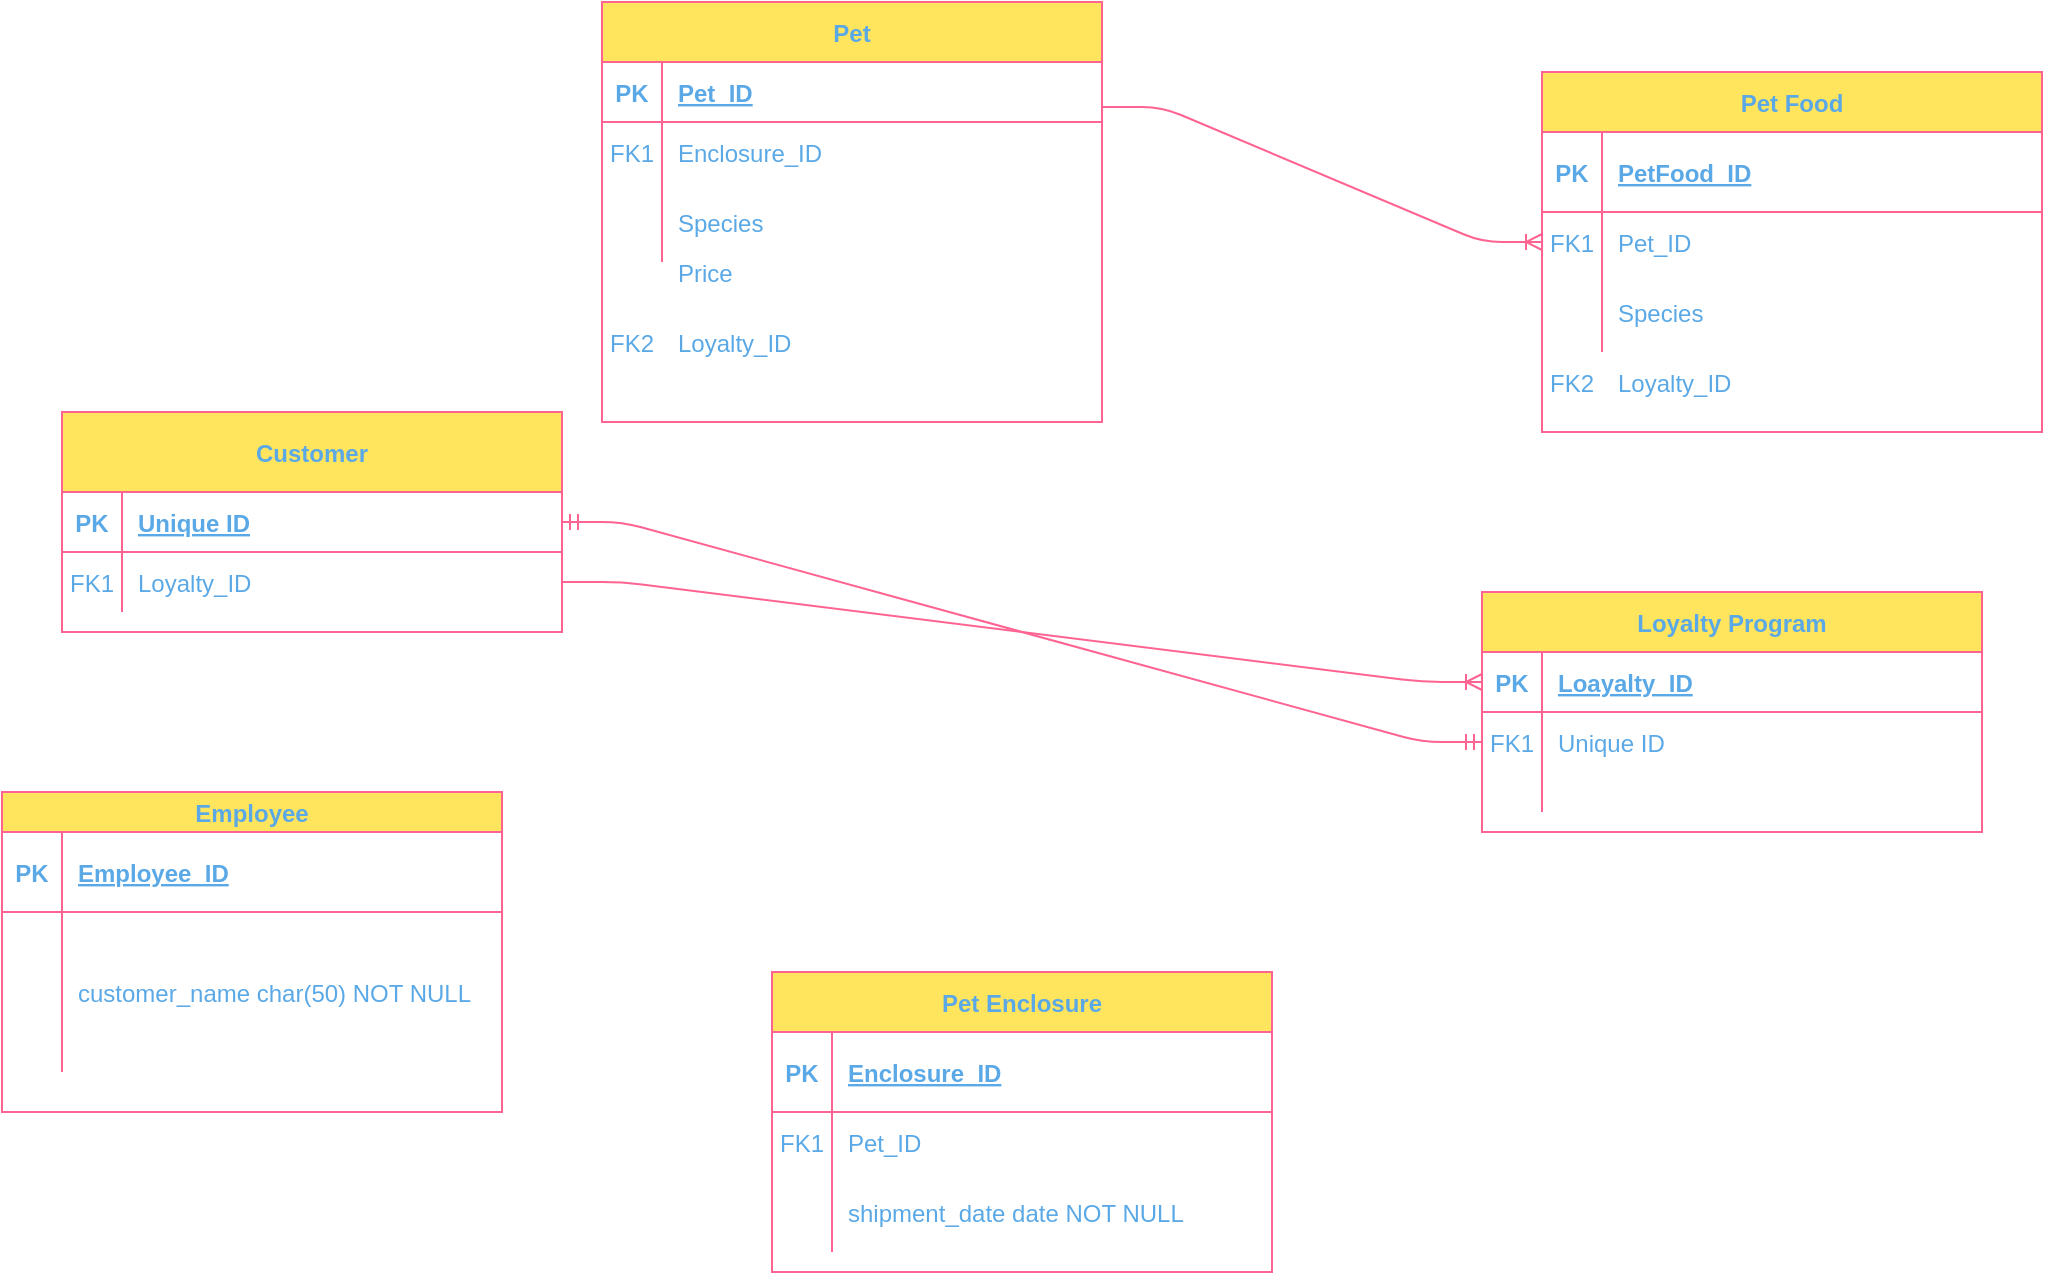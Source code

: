 <mxfile version="13.7.3" type="github">
  <diagram id="R2lEEEUBdFMjLlhIrx00" name="Page-1">
    <mxGraphModel dx="1052" dy="644" grid="1" gridSize="10" guides="1" tooltips="1" connect="1" arrows="1" fold="1" page="1" pageScale="1" pageWidth="850" pageHeight="1100" math="0" shadow="0" extFonts="Permanent Marker^https://fonts.googleapis.com/css?family=Permanent+Marker">
      <root>
        <mxCell id="0" />
        <mxCell id="1" parent="0" />
        <mxCell id="Gm8Y-IZBq6KmJKuLmJMu-25" value="Price" style="shape=partialRectangle;overflow=hidden;connectable=0;fillColor=none;top=0;left=0;bottom=0;right=0;align=left;spacingLeft=6;strokeColor=#FF6392;fontColor=#5AA9E6;" vertex="1" parent="1">
          <mxGeometry x="400" y="130" width="220" height="40" as="geometry" />
        </mxCell>
        <mxCell id="C-vyLk0tnHw3VtMMgP7b-13" value="Pet Food" style="shape=table;startSize=30;container=1;collapsible=1;childLayout=tableLayout;fixedRows=1;rowLines=0;fontStyle=1;align=center;resizeLast=1;fillColor=#FFE45E;strokeColor=#FF6392;fontColor=#5AA9E6;" parent="1" vertex="1">
          <mxGeometry x="840" y="50" width="250" height="180" as="geometry" />
        </mxCell>
        <mxCell id="C-vyLk0tnHw3VtMMgP7b-14" value="" style="shape=partialRectangle;collapsible=0;dropTarget=0;pointerEvents=0;fillColor=none;points=[[0,0.5],[1,0.5]];portConstraint=eastwest;top=0;left=0;right=0;bottom=1;strokeColor=#FF6392;fontColor=#5AA9E6;" parent="C-vyLk0tnHw3VtMMgP7b-13" vertex="1">
          <mxGeometry y="30" width="250" height="40" as="geometry" />
        </mxCell>
        <mxCell id="C-vyLk0tnHw3VtMMgP7b-15" value="PK" style="shape=partialRectangle;overflow=hidden;connectable=0;fillColor=none;top=0;left=0;bottom=0;right=0;fontStyle=1;strokeColor=#FF6392;fontColor=#5AA9E6;" parent="C-vyLk0tnHw3VtMMgP7b-14" vertex="1">
          <mxGeometry width="30" height="40" as="geometry" />
        </mxCell>
        <mxCell id="C-vyLk0tnHw3VtMMgP7b-16" value="PetFood_ID" style="shape=partialRectangle;overflow=hidden;connectable=0;fillColor=none;top=0;left=0;bottom=0;right=0;align=left;spacingLeft=6;fontStyle=5;strokeColor=#FF6392;fontColor=#5AA9E6;" parent="C-vyLk0tnHw3VtMMgP7b-14" vertex="1">
          <mxGeometry x="30" width="220" height="40" as="geometry" />
        </mxCell>
        <mxCell id="C-vyLk0tnHw3VtMMgP7b-17" value="" style="shape=partialRectangle;collapsible=0;dropTarget=0;pointerEvents=0;fillColor=none;points=[[0,0.5],[1,0.5]];portConstraint=eastwest;top=0;left=0;right=0;bottom=0;strokeColor=#FF6392;fontColor=#5AA9E6;" parent="C-vyLk0tnHw3VtMMgP7b-13" vertex="1">
          <mxGeometry y="70" width="250" height="30" as="geometry" />
        </mxCell>
        <mxCell id="C-vyLk0tnHw3VtMMgP7b-18" value="FK1" style="shape=partialRectangle;overflow=hidden;connectable=0;fillColor=none;top=0;left=0;bottom=0;right=0;strokeColor=#FF6392;fontColor=#5AA9E6;" parent="C-vyLk0tnHw3VtMMgP7b-17" vertex="1">
          <mxGeometry width="30" height="30" as="geometry" />
        </mxCell>
        <mxCell id="C-vyLk0tnHw3VtMMgP7b-19" value="Pet_ID" style="shape=partialRectangle;overflow=hidden;connectable=0;fillColor=none;top=0;left=0;bottom=0;right=0;align=left;spacingLeft=6;strokeColor=#FF6392;fontColor=#5AA9E6;" parent="C-vyLk0tnHw3VtMMgP7b-17" vertex="1">
          <mxGeometry x="30" width="220" height="30" as="geometry" />
        </mxCell>
        <mxCell id="C-vyLk0tnHw3VtMMgP7b-20" value="" style="shape=partialRectangle;collapsible=0;dropTarget=0;pointerEvents=0;fillColor=none;points=[[0,0.5],[1,0.5]];portConstraint=eastwest;top=0;left=0;right=0;bottom=0;strokeColor=#FF6392;fontColor=#5AA9E6;" parent="C-vyLk0tnHw3VtMMgP7b-13" vertex="1">
          <mxGeometry y="100" width="250" height="40" as="geometry" />
        </mxCell>
        <mxCell id="C-vyLk0tnHw3VtMMgP7b-21" value="" style="shape=partialRectangle;overflow=hidden;connectable=0;fillColor=none;top=0;left=0;bottom=0;right=0;strokeColor=#FF6392;fontColor=#5AA9E6;" parent="C-vyLk0tnHw3VtMMgP7b-20" vertex="1">
          <mxGeometry width="30" height="40" as="geometry" />
        </mxCell>
        <mxCell id="C-vyLk0tnHw3VtMMgP7b-22" value="Species" style="shape=partialRectangle;overflow=hidden;connectable=0;fillColor=none;top=0;left=0;bottom=0;right=0;align=left;spacingLeft=6;strokeColor=#FF6392;fontColor=#5AA9E6;" parent="C-vyLk0tnHw3VtMMgP7b-20" vertex="1">
          <mxGeometry x="30" width="220" height="40" as="geometry" />
        </mxCell>
        <mxCell id="Gm8Y-IZBq6KmJKuLmJMu-26" value="Loyalty Program" style="shape=table;startSize=30;container=1;collapsible=1;childLayout=tableLayout;fixedRows=1;rowLines=0;fontStyle=1;align=center;resizeLast=1;fillColor=#FFE45E;strokeColor=#FF6392;fontColor=#5AA9E6;" vertex="1" parent="1">
          <mxGeometry x="810" y="310" width="250" height="120" as="geometry" />
        </mxCell>
        <mxCell id="Gm8Y-IZBq6KmJKuLmJMu-27" value="" style="shape=partialRectangle;collapsible=0;dropTarget=0;pointerEvents=0;fillColor=none;points=[[0,0.5],[1,0.5]];portConstraint=eastwest;top=0;left=0;right=0;bottom=1;strokeColor=#FF6392;fontColor=#5AA9E6;" vertex="1" parent="Gm8Y-IZBq6KmJKuLmJMu-26">
          <mxGeometry y="30" width="250" height="30" as="geometry" />
        </mxCell>
        <mxCell id="Gm8Y-IZBq6KmJKuLmJMu-28" value="PK" style="shape=partialRectangle;overflow=hidden;connectable=0;fillColor=none;top=0;left=0;bottom=0;right=0;fontStyle=1;strokeColor=#FF6392;fontColor=#5AA9E6;" vertex="1" parent="Gm8Y-IZBq6KmJKuLmJMu-27">
          <mxGeometry width="30" height="30" as="geometry" />
        </mxCell>
        <mxCell id="Gm8Y-IZBq6KmJKuLmJMu-29" value="Loayalty_ID" style="shape=partialRectangle;overflow=hidden;connectable=0;fillColor=none;top=0;left=0;bottom=0;right=0;align=left;spacingLeft=6;fontStyle=5;strokeColor=#FF6392;fontColor=#5AA9E6;" vertex="1" parent="Gm8Y-IZBq6KmJKuLmJMu-27">
          <mxGeometry x="30" width="220" height="30" as="geometry" />
        </mxCell>
        <mxCell id="Gm8Y-IZBq6KmJKuLmJMu-30" value="" style="shape=partialRectangle;collapsible=0;dropTarget=0;pointerEvents=0;fillColor=none;points=[[0,0.5],[1,0.5]];portConstraint=eastwest;top=0;left=0;right=0;bottom=0;strokeColor=#FF6392;fontColor=#5AA9E6;" vertex="1" parent="Gm8Y-IZBq6KmJKuLmJMu-26">
          <mxGeometry y="60" width="250" height="30" as="geometry" />
        </mxCell>
        <mxCell id="Gm8Y-IZBq6KmJKuLmJMu-31" value="FK1" style="shape=partialRectangle;overflow=hidden;connectable=0;fillColor=none;top=0;left=0;bottom=0;right=0;strokeColor=#FF6392;fontColor=#5AA9E6;" vertex="1" parent="Gm8Y-IZBq6KmJKuLmJMu-30">
          <mxGeometry width="30" height="30" as="geometry" />
        </mxCell>
        <mxCell id="Gm8Y-IZBq6KmJKuLmJMu-32" value="Unique ID" style="shape=partialRectangle;overflow=hidden;connectable=0;fillColor=none;top=0;left=0;bottom=0;right=0;align=left;spacingLeft=6;strokeColor=#FF6392;fontColor=#5AA9E6;" vertex="1" parent="Gm8Y-IZBq6KmJKuLmJMu-30">
          <mxGeometry x="30" width="220" height="30" as="geometry" />
        </mxCell>
        <mxCell id="Gm8Y-IZBq6KmJKuLmJMu-33" value="" style="shape=partialRectangle;collapsible=0;dropTarget=0;pointerEvents=0;fillColor=none;points=[[0,0.5],[1,0.5]];portConstraint=eastwest;top=0;left=0;right=0;bottom=0;strokeColor=#FF6392;fontColor=#5AA9E6;" vertex="1" parent="Gm8Y-IZBq6KmJKuLmJMu-26">
          <mxGeometry y="90" width="250" height="20" as="geometry" />
        </mxCell>
        <mxCell id="Gm8Y-IZBq6KmJKuLmJMu-34" value="" style="shape=partialRectangle;overflow=hidden;connectable=0;fillColor=none;top=0;left=0;bottom=0;right=0;strokeColor=#FF6392;fontColor=#5AA9E6;" vertex="1" parent="Gm8Y-IZBq6KmJKuLmJMu-33">
          <mxGeometry width="30" height="20" as="geometry" />
        </mxCell>
        <mxCell id="Gm8Y-IZBq6KmJKuLmJMu-35" value="" style="shape=partialRectangle;overflow=hidden;connectable=0;fillColor=none;top=0;left=0;bottom=0;right=0;align=left;spacingLeft=6;strokeColor=#FF6392;fontColor=#5AA9E6;" vertex="1" parent="Gm8Y-IZBq6KmJKuLmJMu-33">
          <mxGeometry x="30" width="220" height="20" as="geometry" />
        </mxCell>
        <mxCell id="Gm8Y-IZBq6KmJKuLmJMu-36" value="Pet Enclosure" style="shape=table;startSize=30;container=1;collapsible=1;childLayout=tableLayout;fixedRows=1;rowLines=0;fontStyle=1;align=center;resizeLast=1;fillColor=#FFE45E;strokeColor=#FF6392;fontColor=#5AA9E6;" vertex="1" parent="1">
          <mxGeometry x="455" y="500" width="250" height="150" as="geometry" />
        </mxCell>
        <mxCell id="Gm8Y-IZBq6KmJKuLmJMu-37" value="" style="shape=partialRectangle;collapsible=0;dropTarget=0;pointerEvents=0;fillColor=none;points=[[0,0.5],[1,0.5]];portConstraint=eastwest;top=0;left=0;right=0;bottom=1;strokeColor=#FF6392;fontColor=#5AA9E6;" vertex="1" parent="Gm8Y-IZBq6KmJKuLmJMu-36">
          <mxGeometry y="30" width="250" height="40" as="geometry" />
        </mxCell>
        <mxCell id="Gm8Y-IZBq6KmJKuLmJMu-38" value="PK" style="shape=partialRectangle;overflow=hidden;connectable=0;fillColor=none;top=0;left=0;bottom=0;right=0;fontStyle=1;strokeColor=#FF6392;fontColor=#5AA9E6;" vertex="1" parent="Gm8Y-IZBq6KmJKuLmJMu-37">
          <mxGeometry width="30" height="40" as="geometry" />
        </mxCell>
        <mxCell id="Gm8Y-IZBq6KmJKuLmJMu-39" value="Enclosure_ID" style="shape=partialRectangle;overflow=hidden;connectable=0;fillColor=none;top=0;left=0;bottom=0;right=0;align=left;spacingLeft=6;fontStyle=5;strokeColor=#FF6392;fontColor=#5AA9E6;" vertex="1" parent="Gm8Y-IZBq6KmJKuLmJMu-37">
          <mxGeometry x="30" width="220" height="40" as="geometry" />
        </mxCell>
        <mxCell id="Gm8Y-IZBq6KmJKuLmJMu-40" value="" style="shape=partialRectangle;collapsible=0;dropTarget=0;pointerEvents=0;fillColor=none;points=[[0,0.5],[1,0.5]];portConstraint=eastwest;top=0;left=0;right=0;bottom=0;strokeColor=#FF6392;fontColor=#5AA9E6;" vertex="1" parent="Gm8Y-IZBq6KmJKuLmJMu-36">
          <mxGeometry y="70" width="250" height="30" as="geometry" />
        </mxCell>
        <mxCell id="Gm8Y-IZBq6KmJKuLmJMu-41" value="FK1" style="shape=partialRectangle;overflow=hidden;connectable=0;fillColor=none;top=0;left=0;bottom=0;right=0;strokeColor=#FF6392;fontColor=#5AA9E6;" vertex="1" parent="Gm8Y-IZBq6KmJKuLmJMu-40">
          <mxGeometry width="30" height="30" as="geometry" />
        </mxCell>
        <mxCell id="Gm8Y-IZBq6KmJKuLmJMu-42" value="Pet_ID" style="shape=partialRectangle;overflow=hidden;connectable=0;fillColor=none;top=0;left=0;bottom=0;right=0;align=left;spacingLeft=6;strokeColor=#FF6392;fontColor=#5AA9E6;" vertex="1" parent="Gm8Y-IZBq6KmJKuLmJMu-40">
          <mxGeometry x="30" width="220" height="30" as="geometry" />
        </mxCell>
        <mxCell id="Gm8Y-IZBq6KmJKuLmJMu-43" value="" style="shape=partialRectangle;collapsible=0;dropTarget=0;pointerEvents=0;fillColor=none;points=[[0,0.5],[1,0.5]];portConstraint=eastwest;top=0;left=0;right=0;bottom=0;strokeColor=#FF6392;fontColor=#5AA9E6;" vertex="1" parent="Gm8Y-IZBq6KmJKuLmJMu-36">
          <mxGeometry y="100" width="250" height="40" as="geometry" />
        </mxCell>
        <mxCell id="Gm8Y-IZBq6KmJKuLmJMu-44" value="" style="shape=partialRectangle;overflow=hidden;connectable=0;fillColor=none;top=0;left=0;bottom=0;right=0;strokeColor=#FF6392;fontColor=#5AA9E6;" vertex="1" parent="Gm8Y-IZBq6KmJKuLmJMu-43">
          <mxGeometry width="30" height="40" as="geometry" />
        </mxCell>
        <mxCell id="Gm8Y-IZBq6KmJKuLmJMu-45" value="shipment_date date NOT NULL" style="shape=partialRectangle;overflow=hidden;connectable=0;fillColor=none;top=0;left=0;bottom=0;right=0;align=left;spacingLeft=6;strokeColor=#FF6392;fontColor=#5AA9E6;" vertex="1" parent="Gm8Y-IZBq6KmJKuLmJMu-43">
          <mxGeometry x="30" width="220" height="40" as="geometry" />
        </mxCell>
        <mxCell id="Gm8Y-IZBq6KmJKuLmJMu-2" value="Employee" style="shape=table;startSize=20;container=1;collapsible=1;childLayout=tableLayout;fixedRows=1;rowLines=0;fontStyle=1;align=center;resizeLast=1;fillColor=#FFE45E;strokeColor=#FF6392;fontColor=#5AA9E6;" vertex="1" parent="1">
          <mxGeometry x="70" y="410" width="250" height="160" as="geometry" />
        </mxCell>
        <mxCell id="Gm8Y-IZBq6KmJKuLmJMu-3" value="" style="shape=partialRectangle;collapsible=0;dropTarget=0;pointerEvents=0;fillColor=none;points=[[0,0.5],[1,0.5]];portConstraint=eastwest;top=0;left=0;right=0;bottom=1;strokeColor=#FF6392;fontColor=#5AA9E6;" vertex="1" parent="Gm8Y-IZBq6KmJKuLmJMu-2">
          <mxGeometry y="20" width="250" height="40" as="geometry" />
        </mxCell>
        <mxCell id="Gm8Y-IZBq6KmJKuLmJMu-4" value="PK" style="shape=partialRectangle;overflow=hidden;connectable=0;fillColor=none;top=0;left=0;bottom=0;right=0;fontStyle=1;strokeColor=#FF6392;fontColor=#5AA9E6;" vertex="1" parent="Gm8Y-IZBq6KmJKuLmJMu-3">
          <mxGeometry width="30" height="40" as="geometry" />
        </mxCell>
        <mxCell id="Gm8Y-IZBq6KmJKuLmJMu-5" value="Employee_ID" style="shape=partialRectangle;overflow=hidden;connectable=0;fillColor=none;top=0;left=0;bottom=0;right=0;align=left;spacingLeft=6;fontStyle=5;strokeColor=#FF6392;fontColor=#5AA9E6;" vertex="1" parent="Gm8Y-IZBq6KmJKuLmJMu-3">
          <mxGeometry x="30" width="220" height="40" as="geometry" />
        </mxCell>
        <mxCell id="Gm8Y-IZBq6KmJKuLmJMu-6" value="" style="shape=partialRectangle;collapsible=0;dropTarget=0;pointerEvents=0;fillColor=none;points=[[0,0.5],[1,0.5]];portConstraint=eastwest;top=0;left=0;right=0;bottom=0;strokeColor=#FF6392;fontColor=#5AA9E6;" vertex="1" parent="Gm8Y-IZBq6KmJKuLmJMu-2">
          <mxGeometry y="60" width="250" height="80" as="geometry" />
        </mxCell>
        <mxCell id="Gm8Y-IZBq6KmJKuLmJMu-7" value="" style="shape=partialRectangle;overflow=hidden;connectable=0;fillColor=none;top=0;left=0;bottom=0;right=0;strokeColor=#FF6392;fontColor=#5AA9E6;" vertex="1" parent="Gm8Y-IZBq6KmJKuLmJMu-6">
          <mxGeometry width="30" height="80" as="geometry" />
        </mxCell>
        <mxCell id="Gm8Y-IZBq6KmJKuLmJMu-8" value="customer_name char(50) NOT NULL" style="shape=partialRectangle;overflow=hidden;connectable=0;fillColor=none;top=0;left=0;bottom=0;right=0;align=left;spacingLeft=6;strokeColor=#FF6392;fontColor=#5AA9E6;" vertex="1" parent="Gm8Y-IZBq6KmJKuLmJMu-6">
          <mxGeometry x="30" width="220" height="80" as="geometry" />
        </mxCell>
        <mxCell id="Gm8Y-IZBq6KmJKuLmJMu-57" value="Loyalty_ID" style="shape=partialRectangle;overflow=hidden;connectable=0;fillColor=none;top=0;left=0;bottom=0;right=0;align=left;spacingLeft=6;strokeColor=#FF6392;fontColor=#5AA9E6;" vertex="1" parent="1">
          <mxGeometry x="400" y="165" width="220" height="40" as="geometry" />
        </mxCell>
        <mxCell id="Gm8Y-IZBq6KmJKuLmJMu-58" value="FK2" style="shape=partialRectangle;overflow=hidden;connectable=0;fillColor=none;top=0;left=0;bottom=0;right=0;strokeColor=#FF6392;fontColor=#5AA9E6;" vertex="1" parent="1">
          <mxGeometry x="370" y="170" width="30" height="30" as="geometry" />
        </mxCell>
        <mxCell id="Gm8Y-IZBq6KmJKuLmJMu-59" value="" style="edgeStyle=entityRelationEdgeStyle;fontSize=12;html=1;endArrow=ERmandOne;startArrow=ERmandOne;strokeColor=#FF6392;fillColor=#FFE45E;entryX=0;entryY=0.5;entryDx=0;entryDy=0;exitX=1;exitY=0.5;exitDx=0;exitDy=0;" edge="1" parent="1" source="C-vyLk0tnHw3VtMMgP7b-23" target="Gm8Y-IZBq6KmJKuLmJMu-30">
          <mxGeometry width="100" height="100" relative="1" as="geometry">
            <mxPoint x="800" y="450" as="sourcePoint" />
            <mxPoint x="900" y="350" as="targetPoint" />
          </mxGeometry>
        </mxCell>
        <mxCell id="C-vyLk0tnHw3VtMMgP7b-23" value="Customer" style="shape=table;startSize=40;container=1;collapsible=1;childLayout=tableLayout;fixedRows=1;rowLines=0;fontStyle=1;align=center;resizeLast=1;fillColor=#FFE45E;strokeColor=#FF6392;fontColor=#5AA9E6;" parent="1" vertex="1">
          <mxGeometry x="100" y="220" width="250" height="110" as="geometry" />
        </mxCell>
        <mxCell id="C-vyLk0tnHw3VtMMgP7b-24" value="" style="shape=partialRectangle;collapsible=0;dropTarget=0;pointerEvents=0;fillColor=none;points=[[0,0.5],[1,0.5]];portConstraint=eastwest;top=0;left=0;right=0;bottom=1;strokeColor=#FF6392;fontColor=#5AA9E6;" parent="C-vyLk0tnHw3VtMMgP7b-23" vertex="1">
          <mxGeometry y="40" width="250" height="30" as="geometry" />
        </mxCell>
        <mxCell id="C-vyLk0tnHw3VtMMgP7b-25" value="PK" style="shape=partialRectangle;overflow=hidden;connectable=0;fillColor=none;top=0;left=0;bottom=0;right=0;fontStyle=1;strokeColor=#FF6392;fontColor=#5AA9E6;" parent="C-vyLk0tnHw3VtMMgP7b-24" vertex="1">
          <mxGeometry width="30" height="30" as="geometry" />
        </mxCell>
        <mxCell id="C-vyLk0tnHw3VtMMgP7b-26" value="Unique ID" style="shape=partialRectangle;overflow=hidden;connectable=0;fillColor=none;top=0;left=0;bottom=0;right=0;align=left;spacingLeft=6;fontStyle=5;strokeColor=#FF6392;fontColor=#5AA9E6;" parent="C-vyLk0tnHw3VtMMgP7b-24" vertex="1">
          <mxGeometry x="30" width="220" height="30" as="geometry" />
        </mxCell>
        <mxCell id="C-vyLk0tnHw3VtMMgP7b-27" value="" style="shape=partialRectangle;collapsible=0;dropTarget=0;pointerEvents=0;fillColor=none;points=[[0,0.5],[1,0.5]];portConstraint=eastwest;top=0;left=0;right=0;bottom=0;strokeColor=#FF6392;fontColor=#5AA9E6;" parent="C-vyLk0tnHw3VtMMgP7b-23" vertex="1">
          <mxGeometry y="70" width="250" height="30" as="geometry" />
        </mxCell>
        <mxCell id="C-vyLk0tnHw3VtMMgP7b-28" value="FK1" style="shape=partialRectangle;overflow=hidden;connectable=0;fillColor=none;top=0;left=0;bottom=0;right=0;strokeColor=#FF6392;fontColor=#5AA9E6;" parent="C-vyLk0tnHw3VtMMgP7b-27" vertex="1">
          <mxGeometry width="30" height="30" as="geometry" />
        </mxCell>
        <mxCell id="C-vyLk0tnHw3VtMMgP7b-29" value="Loyalty_ID" style="shape=partialRectangle;overflow=hidden;connectable=0;fillColor=none;top=0;left=0;bottom=0;right=0;align=left;spacingLeft=6;strokeColor=#FF6392;fontColor=#5AA9E6;" parent="C-vyLk0tnHw3VtMMgP7b-27" vertex="1">
          <mxGeometry x="30" width="220" height="30" as="geometry" />
        </mxCell>
        <mxCell id="Gm8Y-IZBq6KmJKuLmJMu-60" value="" style="edgeStyle=entityRelationEdgeStyle;fontSize=12;html=1;endArrow=ERoneToMany;strokeColor=#FF6392;fillColor=#FFE45E;exitX=1;exitY=0.5;exitDx=0;exitDy=0;entryX=0;entryY=0.5;entryDx=0;entryDy=0;" edge="1" parent="1" source="C-vyLk0tnHw3VtMMgP7b-27" target="Gm8Y-IZBq6KmJKuLmJMu-27">
          <mxGeometry width="100" height="100" relative="1" as="geometry">
            <mxPoint x="480" y="380" as="sourcePoint" />
            <mxPoint x="580" y="280" as="targetPoint" />
          </mxGeometry>
        </mxCell>
        <mxCell id="Gm8Y-IZBq6KmJKuLmJMu-62" value="" style="edgeStyle=entityRelationEdgeStyle;fontSize=12;html=1;endArrow=ERoneToMany;strokeColor=#FF6392;fillColor=#FFE45E;exitX=1;exitY=0.25;exitDx=0;exitDy=0;entryX=0;entryY=0.5;entryDx=0;entryDy=0;" edge="1" parent="1" source="C-vyLk0tnHw3VtMMgP7b-2" target="C-vyLk0tnHw3VtMMgP7b-17">
          <mxGeometry width="100" height="100" relative="1" as="geometry">
            <mxPoint x="580" y="280" as="sourcePoint" />
            <mxPoint x="810" y="135" as="targetPoint" />
          </mxGeometry>
        </mxCell>
        <mxCell id="Gm8Y-IZBq6KmJKuLmJMu-63" value="Loyalty_ID" style="shape=partialRectangle;overflow=hidden;connectable=0;fillColor=none;top=0;left=0;bottom=0;right=0;align=left;spacingLeft=6;strokeColor=#FF6392;fontColor=#5AA9E6;" vertex="1" parent="1">
          <mxGeometry x="870" y="185" width="220" height="40" as="geometry" />
        </mxCell>
        <mxCell id="Gm8Y-IZBq6KmJKuLmJMu-66" value="FK2" style="shape=partialRectangle;overflow=hidden;connectable=0;fillColor=none;top=0;left=0;bottom=0;right=0;strokeColor=#FF6392;fontColor=#5AA9E6;" vertex="1" parent="1">
          <mxGeometry x="840" y="190" width="30" height="30" as="geometry" />
        </mxCell>
        <mxCell id="C-vyLk0tnHw3VtMMgP7b-2" value="Pet" style="shape=table;startSize=30;container=1;collapsible=1;childLayout=tableLayout;fixedRows=1;rowLines=0;fontStyle=1;align=center;resizeLast=1;fillColor=#FFE45E;strokeColor=#FF6392;fontColor=#5AA9E6;" parent="1" vertex="1">
          <mxGeometry x="370" y="15" width="250" height="210" as="geometry" />
        </mxCell>
        <mxCell id="C-vyLk0tnHw3VtMMgP7b-3" value="" style="shape=partialRectangle;collapsible=0;dropTarget=0;pointerEvents=0;fillColor=none;points=[[0,0.5],[1,0.5]];portConstraint=eastwest;top=0;left=0;right=0;bottom=1;strokeColor=#FF6392;fontColor=#5AA9E6;" parent="C-vyLk0tnHw3VtMMgP7b-2" vertex="1">
          <mxGeometry y="30" width="250" height="30" as="geometry" />
        </mxCell>
        <mxCell id="C-vyLk0tnHw3VtMMgP7b-4" value="PK" style="shape=partialRectangle;overflow=hidden;connectable=0;fillColor=none;top=0;left=0;bottom=0;right=0;fontStyle=1;strokeColor=#FF6392;fontColor=#5AA9E6;" parent="C-vyLk0tnHw3VtMMgP7b-3" vertex="1">
          <mxGeometry width="30" height="30" as="geometry" />
        </mxCell>
        <mxCell id="C-vyLk0tnHw3VtMMgP7b-5" value="Pet_ID" style="shape=partialRectangle;overflow=hidden;connectable=0;fillColor=none;top=0;left=0;bottom=0;right=0;align=left;spacingLeft=6;fontStyle=5;strokeColor=#FF6392;fontColor=#5AA9E6;" parent="C-vyLk0tnHw3VtMMgP7b-3" vertex="1">
          <mxGeometry x="30" width="220" height="30" as="geometry" />
        </mxCell>
        <mxCell id="C-vyLk0tnHw3VtMMgP7b-6" value="" style="shape=partialRectangle;collapsible=0;dropTarget=0;pointerEvents=0;fillColor=none;points=[[0,0.5],[1,0.5]];portConstraint=eastwest;top=0;left=0;right=0;bottom=0;strokeColor=#FF6392;fontColor=#5AA9E6;" parent="C-vyLk0tnHw3VtMMgP7b-2" vertex="1">
          <mxGeometry y="60" width="250" height="30" as="geometry" />
        </mxCell>
        <mxCell id="C-vyLk0tnHw3VtMMgP7b-7" value="FK1" style="shape=partialRectangle;overflow=hidden;connectable=0;fillColor=none;top=0;left=0;bottom=0;right=0;strokeColor=#FF6392;fontColor=#5AA9E6;" parent="C-vyLk0tnHw3VtMMgP7b-6" vertex="1">
          <mxGeometry width="30" height="30" as="geometry" />
        </mxCell>
        <mxCell id="C-vyLk0tnHw3VtMMgP7b-8" value="Enclosure_ID" style="shape=partialRectangle;overflow=hidden;connectable=0;fillColor=none;top=0;left=0;bottom=0;right=0;align=left;spacingLeft=6;strokeColor=#FF6392;fontColor=#5AA9E6;" parent="C-vyLk0tnHw3VtMMgP7b-6" vertex="1">
          <mxGeometry x="30" width="220" height="30" as="geometry" />
        </mxCell>
        <mxCell id="C-vyLk0tnHw3VtMMgP7b-9" value="" style="shape=partialRectangle;collapsible=0;dropTarget=0;pointerEvents=0;fillColor=none;points=[[0,0.5],[1,0.5]];portConstraint=eastwest;top=0;left=0;right=0;bottom=0;strokeColor=#FF6392;fontColor=#5AA9E6;" parent="C-vyLk0tnHw3VtMMgP7b-2" vertex="1">
          <mxGeometry y="90" width="250" height="40" as="geometry" />
        </mxCell>
        <mxCell id="C-vyLk0tnHw3VtMMgP7b-10" value="" style="shape=partialRectangle;overflow=hidden;connectable=0;fillColor=none;top=0;left=0;bottom=0;right=0;strokeColor=#FF6392;fontColor=#5AA9E6;" parent="C-vyLk0tnHw3VtMMgP7b-9" vertex="1">
          <mxGeometry width="30" height="40" as="geometry" />
        </mxCell>
        <mxCell id="C-vyLk0tnHw3VtMMgP7b-11" value="Species" style="shape=partialRectangle;overflow=hidden;connectable=0;fillColor=none;top=0;left=0;bottom=0;right=0;align=left;spacingLeft=6;strokeColor=#FF6392;fontColor=#5AA9E6;" parent="C-vyLk0tnHw3VtMMgP7b-9" vertex="1">
          <mxGeometry x="30" width="220" height="40" as="geometry" />
        </mxCell>
      </root>
    </mxGraphModel>
  </diagram>
</mxfile>
